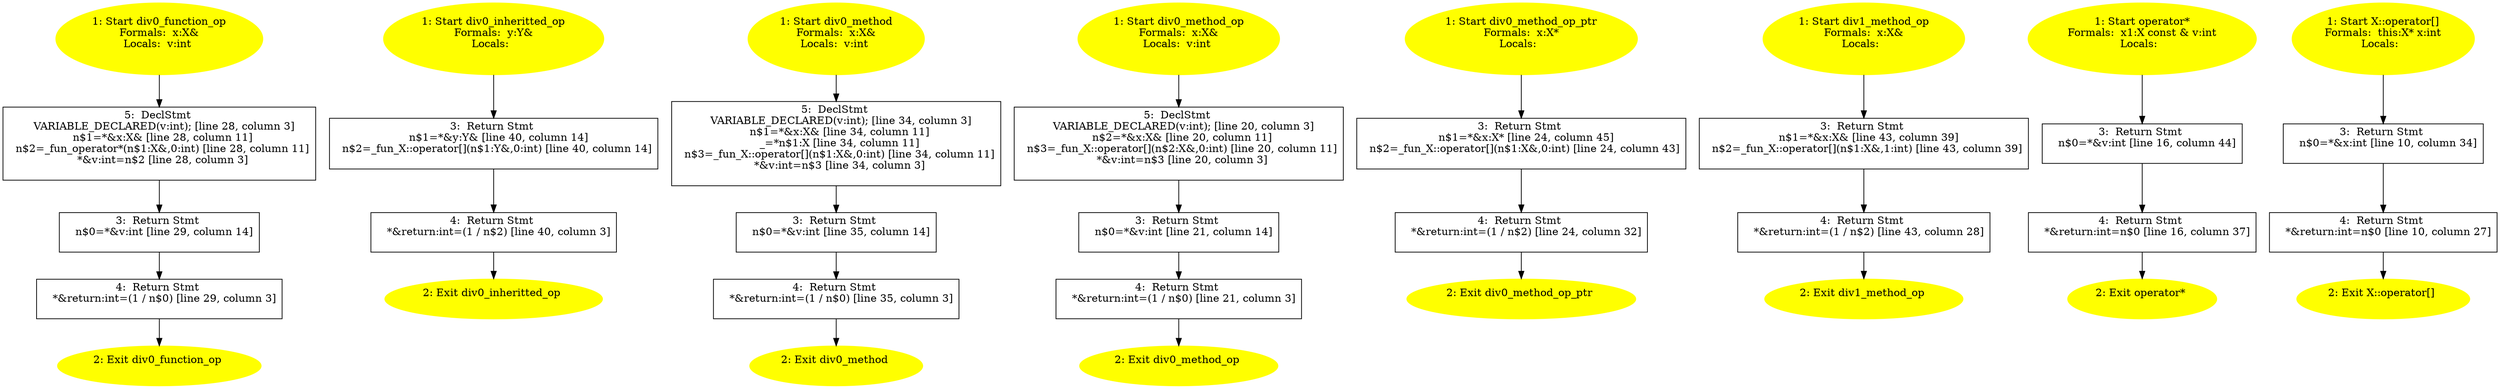 /* @generated */
digraph cfg {
"div0_function_op#6873855268879531.84fad54736dded19_1" [label="1: Start div0_function_op\nFormals:  x:X&\nLocals:  v:int \n  " color=yellow style=filled]
	

	 "div0_function_op#6873855268879531.84fad54736dded19_1" -> "div0_function_op#6873855268879531.84fad54736dded19_5" ;
"div0_function_op#6873855268879531.84fad54736dded19_2" [label="2: Exit div0_function_op \n  " color=yellow style=filled]
	

"div0_function_op#6873855268879531.84fad54736dded19_3" [label="3:  Return Stmt \n   n$0=*&v:int [line 29, column 14]\n " shape="box"]
	

	 "div0_function_op#6873855268879531.84fad54736dded19_3" -> "div0_function_op#6873855268879531.84fad54736dded19_4" ;
"div0_function_op#6873855268879531.84fad54736dded19_4" [label="4:  Return Stmt \n   *&return:int=(1 / n$0) [line 29, column 3]\n " shape="box"]
	

	 "div0_function_op#6873855268879531.84fad54736dded19_4" -> "div0_function_op#6873855268879531.84fad54736dded19_2" ;
"div0_function_op#6873855268879531.84fad54736dded19_5" [label="5:  DeclStmt \n   VARIABLE_DECLARED(v:int); [line 28, column 3]\n  n$1=*&x:X& [line 28, column 11]\n  n$2=_fun_operator*(n$1:X&,0:int) [line 28, column 11]\n  *&v:int=n$2 [line 28, column 3]\n " shape="box"]
	

	 "div0_function_op#6873855268879531.84fad54736dded19_5" -> "div0_function_op#6873855268879531.84fad54736dded19_3" ;
"div0_inheritted_op#38977169870107.349c69d7e8317217_1" [label="1: Start div0_inheritted_op\nFormals:  y:Y&\nLocals:  \n  " color=yellow style=filled]
	

	 "div0_inheritted_op#38977169870107.349c69d7e8317217_1" -> "div0_inheritted_op#38977169870107.349c69d7e8317217_3" ;
"div0_inheritted_op#38977169870107.349c69d7e8317217_2" [label="2: Exit div0_inheritted_op \n  " color=yellow style=filled]
	

"div0_inheritted_op#38977169870107.349c69d7e8317217_3" [label="3:  Return Stmt \n   n$1=*&y:Y& [line 40, column 14]\n  n$2=_fun_X::operator[](n$1:Y&,0:int) [line 40, column 14]\n " shape="box"]
	

	 "div0_inheritted_op#38977169870107.349c69d7e8317217_3" -> "div0_inheritted_op#38977169870107.349c69d7e8317217_4" ;
"div0_inheritted_op#38977169870107.349c69d7e8317217_4" [label="4:  Return Stmt \n   *&return:int=(1 / n$2) [line 40, column 3]\n " shape="box"]
	

	 "div0_inheritted_op#38977169870107.349c69d7e8317217_4" -> "div0_inheritted_op#38977169870107.349c69d7e8317217_2" ;
"div0_method#3394285867487200768.d62d68147390fdf1_1" [label="1: Start div0_method\nFormals:  x:X&\nLocals:  v:int \n  " color=yellow style=filled]
	

	 "div0_method#3394285867487200768.d62d68147390fdf1_1" -> "div0_method#3394285867487200768.d62d68147390fdf1_5" ;
"div0_method#3394285867487200768.d62d68147390fdf1_2" [label="2: Exit div0_method \n  " color=yellow style=filled]
	

"div0_method#3394285867487200768.d62d68147390fdf1_3" [label="3:  Return Stmt \n   n$0=*&v:int [line 35, column 14]\n " shape="box"]
	

	 "div0_method#3394285867487200768.d62d68147390fdf1_3" -> "div0_method#3394285867487200768.d62d68147390fdf1_4" ;
"div0_method#3394285867487200768.d62d68147390fdf1_4" [label="4:  Return Stmt \n   *&return:int=(1 / n$0) [line 35, column 3]\n " shape="box"]
	

	 "div0_method#3394285867487200768.d62d68147390fdf1_4" -> "div0_method#3394285867487200768.d62d68147390fdf1_2" ;
"div0_method#3394285867487200768.d62d68147390fdf1_5" [label="5:  DeclStmt \n   VARIABLE_DECLARED(v:int); [line 34, column 3]\n  n$1=*&x:X& [line 34, column 11]\n  _=*n$1:X [line 34, column 11]\n  n$3=_fun_X::operator[](n$1:X&,0:int) [line 34, column 11]\n  *&v:int=n$3 [line 34, column 3]\n " shape="box"]
	

	 "div0_method#3394285867487200768.d62d68147390fdf1_5" -> "div0_method#3394285867487200768.d62d68147390fdf1_3" ;
"div0_method_op#164586340103275013.9f8c8af0fef3459b_1" [label="1: Start div0_method_op\nFormals:  x:X&\nLocals:  v:int \n  " color=yellow style=filled]
	

	 "div0_method_op#164586340103275013.9f8c8af0fef3459b_1" -> "div0_method_op#164586340103275013.9f8c8af0fef3459b_5" ;
"div0_method_op#164586340103275013.9f8c8af0fef3459b_2" [label="2: Exit div0_method_op \n  " color=yellow style=filled]
	

"div0_method_op#164586340103275013.9f8c8af0fef3459b_3" [label="3:  Return Stmt \n   n$0=*&v:int [line 21, column 14]\n " shape="box"]
	

	 "div0_method_op#164586340103275013.9f8c8af0fef3459b_3" -> "div0_method_op#164586340103275013.9f8c8af0fef3459b_4" ;
"div0_method_op#164586340103275013.9f8c8af0fef3459b_4" [label="4:  Return Stmt \n   *&return:int=(1 / n$0) [line 21, column 3]\n " shape="box"]
	

	 "div0_method_op#164586340103275013.9f8c8af0fef3459b_4" -> "div0_method_op#164586340103275013.9f8c8af0fef3459b_2" ;
"div0_method_op#164586340103275013.9f8c8af0fef3459b_5" [label="5:  DeclStmt \n   VARIABLE_DECLARED(v:int); [line 20, column 3]\n  n$2=*&x:X& [line 20, column 11]\n  n$3=_fun_X::operator[](n$2:X&,0:int) [line 20, column 11]\n  *&v:int=n$3 [line 20, column 3]\n " shape="box"]
	

	 "div0_method_op#164586340103275013.9f8c8af0fef3459b_5" -> "div0_method_op#164586340103275013.9f8c8af0fef3459b_3" ;
"div0_method_op_ptr(class X)#10912.208aa82119402d74_1" [label="1: Start div0_method_op_ptr\nFormals:  x:X*\nLocals:  \n  " color=yellow style=filled]
	

	 "div0_method_op_ptr(class X)#10912.208aa82119402d74_1" -> "div0_method_op_ptr(class X)#10912.208aa82119402d74_3" ;
"div0_method_op_ptr(class X)#10912.208aa82119402d74_2" [label="2: Exit div0_method_op_ptr \n  " color=yellow style=filled]
	

"div0_method_op_ptr(class X)#10912.208aa82119402d74_3" [label="3:  Return Stmt \n   n$1=*&x:X* [line 24, column 45]\n  n$2=_fun_X::operator[](n$1:X&,0:int) [line 24, column 43]\n " shape="box"]
	

	 "div0_method_op_ptr(class X)#10912.208aa82119402d74_3" -> "div0_method_op_ptr(class X)#10912.208aa82119402d74_4" ;
"div0_method_op_ptr(class X)#10912.208aa82119402d74_4" [label="4:  Return Stmt \n   *&return:int=(1 / n$2) [line 24, column 32]\n " shape="box"]
	

	 "div0_method_op_ptr(class X)#10912.208aa82119402d74_4" -> "div0_method_op_ptr(class X)#10912.208aa82119402d74_2" ;
"div1_method_op#543966324959376189.a2cc6fb171f5c009_1" [label="1: Start div1_method_op\nFormals:  x:X&\nLocals:  \n  " color=yellow style=filled]
	

	 "div1_method_op#543966324959376189.a2cc6fb171f5c009_1" -> "div1_method_op#543966324959376189.a2cc6fb171f5c009_3" ;
"div1_method_op#543966324959376189.a2cc6fb171f5c009_2" [label="2: Exit div1_method_op \n  " color=yellow style=filled]
	

"div1_method_op#543966324959376189.a2cc6fb171f5c009_3" [label="3:  Return Stmt \n   n$1=*&x:X& [line 43, column 39]\n  n$2=_fun_X::operator[](n$1:X&,1:int) [line 43, column 39]\n " shape="box"]
	

	 "div1_method_op#543966324959376189.a2cc6fb171f5c009_3" -> "div1_method_op#543966324959376189.a2cc6fb171f5c009_4" ;
"div1_method_op#543966324959376189.a2cc6fb171f5c009_4" [label="4:  Return Stmt \n   *&return:int=(1 / n$2) [line 43, column 28]\n " shape="box"]
	

	 "div1_method_op#543966324959376189.a2cc6fb171f5c009_4" -> "div1_method_op#543966324959376189.a2cc6fb171f5c009_2" ;
"operator*#4316404986835462590.093a55f98689434d_1" [label="1: Start operator*\nFormals:  x1:X const & v:int\nLocals:  \n  " color=yellow style=filled]
	

	 "operator*#4316404986835462590.093a55f98689434d_1" -> "operator*#4316404986835462590.093a55f98689434d_3" ;
"operator*#4316404986835462590.093a55f98689434d_2" [label="2: Exit operator* \n  " color=yellow style=filled]
	

"operator*#4316404986835462590.093a55f98689434d_3" [label="3:  Return Stmt \n   n$0=*&v:int [line 16, column 44]\n " shape="box"]
	

	 "operator*#4316404986835462590.093a55f98689434d_3" -> "operator*#4316404986835462590.093a55f98689434d_4" ;
"operator*#4316404986835462590.093a55f98689434d_4" [label="4:  Return Stmt \n   *&return:int=n$0 [line 16, column 37]\n " shape="box"]
	

	 "operator*#4316404986835462590.093a55f98689434d_4" -> "operator*#4316404986835462590.093a55f98689434d_2" ;
"operator[]#X#(3980843005732688320.87f471ecf13fcbe9_1" [label="1: Start X::operator[]\nFormals:  this:X* x:int\nLocals:  \n  " color=yellow style=filled]
	

	 "operator[]#X#(3980843005732688320.87f471ecf13fcbe9_1" -> "operator[]#X#(3980843005732688320.87f471ecf13fcbe9_3" ;
"operator[]#X#(3980843005732688320.87f471ecf13fcbe9_2" [label="2: Exit X::operator[] \n  " color=yellow style=filled]
	

"operator[]#X#(3980843005732688320.87f471ecf13fcbe9_3" [label="3:  Return Stmt \n   n$0=*&x:int [line 10, column 34]\n " shape="box"]
	

	 "operator[]#X#(3980843005732688320.87f471ecf13fcbe9_3" -> "operator[]#X#(3980843005732688320.87f471ecf13fcbe9_4" ;
"operator[]#X#(3980843005732688320.87f471ecf13fcbe9_4" [label="4:  Return Stmt \n   *&return:int=n$0 [line 10, column 27]\n " shape="box"]
	

	 "operator[]#X#(3980843005732688320.87f471ecf13fcbe9_4" -> "operator[]#X#(3980843005732688320.87f471ecf13fcbe9_2" ;
}
